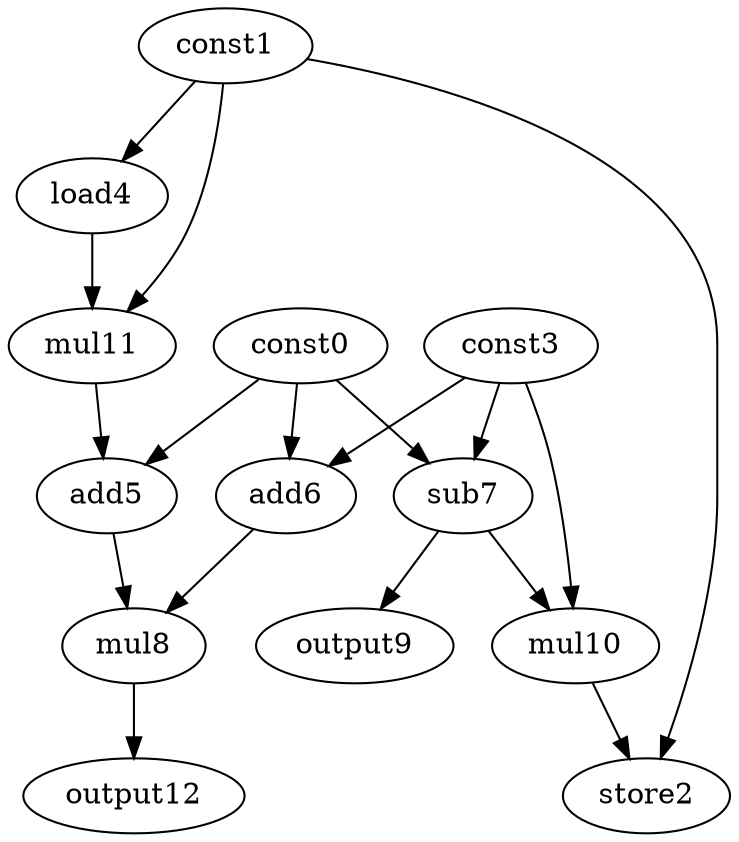 digraph G { 
const0[opcode=const]; 
const1[opcode=const]; 
store2[opcode=store]; 
const3[opcode=const]; 
load4[opcode=load]; 
add5[opcode=add]; 
add6[opcode=add]; 
sub7[opcode=sub]; 
mul8[opcode=mul]; 
output9[opcode=output]; 
mul10[opcode=mul]; 
mul11[opcode=mul]; 
output12[opcode=output]; 
const1->load4[operand=0];
const0->add6[operand=0];
const3->add6[operand=1];
const0->sub7[operand=0];
const3->sub7[operand=1];
sub7->output9[operand=0];
const3->mul10[operand=0];
sub7->mul10[operand=1];
const1->mul11[operand=0];
load4->mul11[operand=1];
const1->store2[operand=0];
mul10->store2[operand=1];
const0->add5[operand=0];
mul11->add5[operand=1];
add5->mul8[operand=0];
add6->mul8[operand=1];
mul8->output12[operand=0];
}
